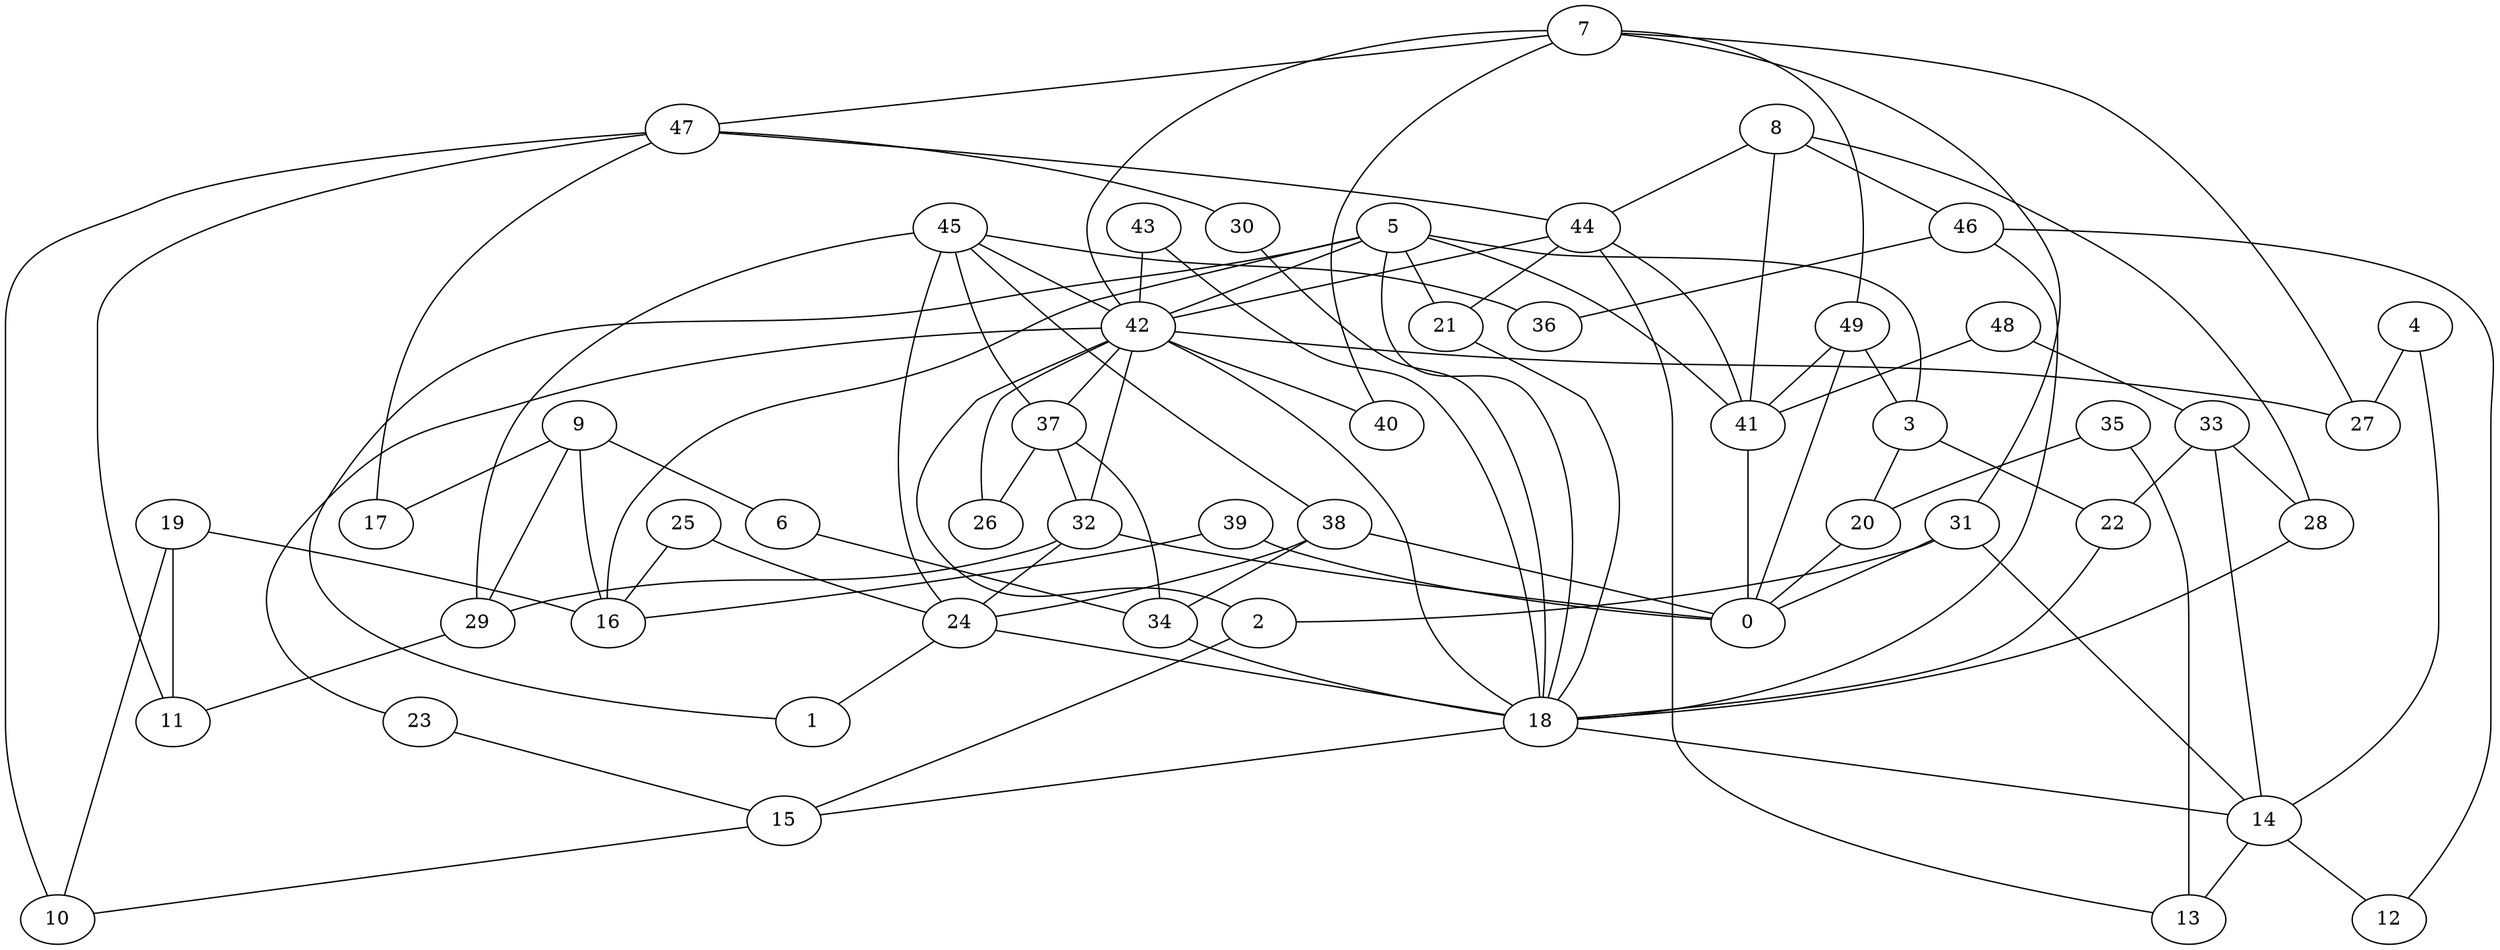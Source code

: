 digraph GG_graph {

subgraph G_graph {
edge [color = black]
"29" -> "11" [dir = none]
"15" -> "10" [dir = none]
"8" -> "28" [dir = none]
"8" -> "41" [dir = none]
"8" -> "46" [dir = none]
"8" -> "44" [dir = none]
"44" -> "21" [dir = none]
"44" -> "13" [dir = none]
"44" -> "41" [dir = none]
"44" -> "42" [dir = none]
"47" -> "17" [dir = none]
"47" -> "30" [dir = none]
"47" -> "44" [dir = none]
"47" -> "10" [dir = none]
"47" -> "11" [dir = none]
"32" -> "24" [dir = none]
"32" -> "0" [dir = none]
"32" -> "29" [dir = none]
"20" -> "0" [dir = none]
"21" -> "18" [dir = none]
"23" -> "15" [dir = none]
"35" -> "13" [dir = none]
"35" -> "20" [dir = none]
"38" -> "24" [dir = none]
"38" -> "0" [dir = none]
"38" -> "34" [dir = none]
"9" -> "29" [dir = none]
"9" -> "16" [dir = none]
"9" -> "17" [dir = none]
"9" -> "6" [dir = none]
"22" -> "18" [dir = none]
"37" -> "34" [dir = none]
"37" -> "32" [dir = none]
"37" -> "26" [dir = none]
"39" -> "0" [dir = none]
"39" -> "16" [dir = none]
"18" -> "15" [dir = none]
"18" -> "14" [dir = none]
"48" -> "41" [dir = none]
"48" -> "33" [dir = none]
"6" -> "34" [dir = none]
"30" -> "18" [dir = none]
"3" -> "22" [dir = none]
"3" -> "20" [dir = none]
"45" -> "29" [dir = none]
"45" -> "38" [dir = none]
"45" -> "42" [dir = none]
"45" -> "24" [dir = none]
"45" -> "37" [dir = none]
"45" -> "36" [dir = none]
"19" -> "16" [dir = none]
"19" -> "10" [dir = none]
"19" -> "11" [dir = none]
"41" -> "0" [dir = none]
"28" -> "18" [dir = none]
"46" -> "36" [dir = none]
"46" -> "12" [dir = none]
"46" -> "18" [dir = none]
"7" -> "40" [dir = none]
"7" -> "47" [dir = none]
"7" -> "49" [dir = none]
"7" -> "42" [dir = none]
"7" -> "27" [dir = none]
"7" -> "31" [dir = none]
"42" -> "37" [dir = none]
"42" -> "18" [dir = none]
"42" -> "32" [dir = none]
"42" -> "2" [dir = none]
"42" -> "26" [dir = none]
"42" -> "27" [dir = none]
"42" -> "23" [dir = none]
"42" -> "40" [dir = none]
"49" -> "0" [dir = none]
"49" -> "3" [dir = none]
"49" -> "41" [dir = none]
"25" -> "24" [dir = none]
"25" -> "16" [dir = none]
"2" -> "15" [dir = none]
"14" -> "13" [dir = none]
"14" -> "12" [dir = none]
"24" -> "1" [dir = none]
"24" -> "18" [dir = none]
"33" -> "14" [dir = none]
"33" -> "28" [dir = none]
"33" -> "22" [dir = none]
"43" -> "18" [dir = none]
"43" -> "42" [dir = none]
"5" -> "41" [dir = none]
"5" -> "18" [dir = none]
"5" -> "3" [dir = none]
"5" -> "1" [dir = none]
"5" -> "42" [dir = none]
"5" -> "16" [dir = none]
"4" -> "14" [dir = none]
"4" -> "27" [dir = none]
"31" -> "14" [dir = none]
"31" -> "0" [dir = none]
"31" -> "2" [dir = none]
"34" -> "18" [dir = none]
"5" -> "21" [dir = none]
}

}
